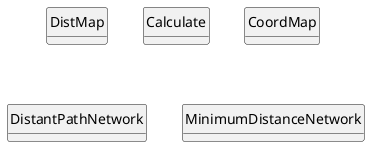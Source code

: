 @startuml
skinparam monochrome true
skinparam packageStyle rectangle
skinparam shadowing false

'left to right direction

skinparam classAttributeIconSize 0

hide circle
hide methods

class DistMap {

}

class Calculate {

}

class CoordMap {

}

class DistantPathNetwork{

}

class MinimumDistanceNetwork{
}


@enduml